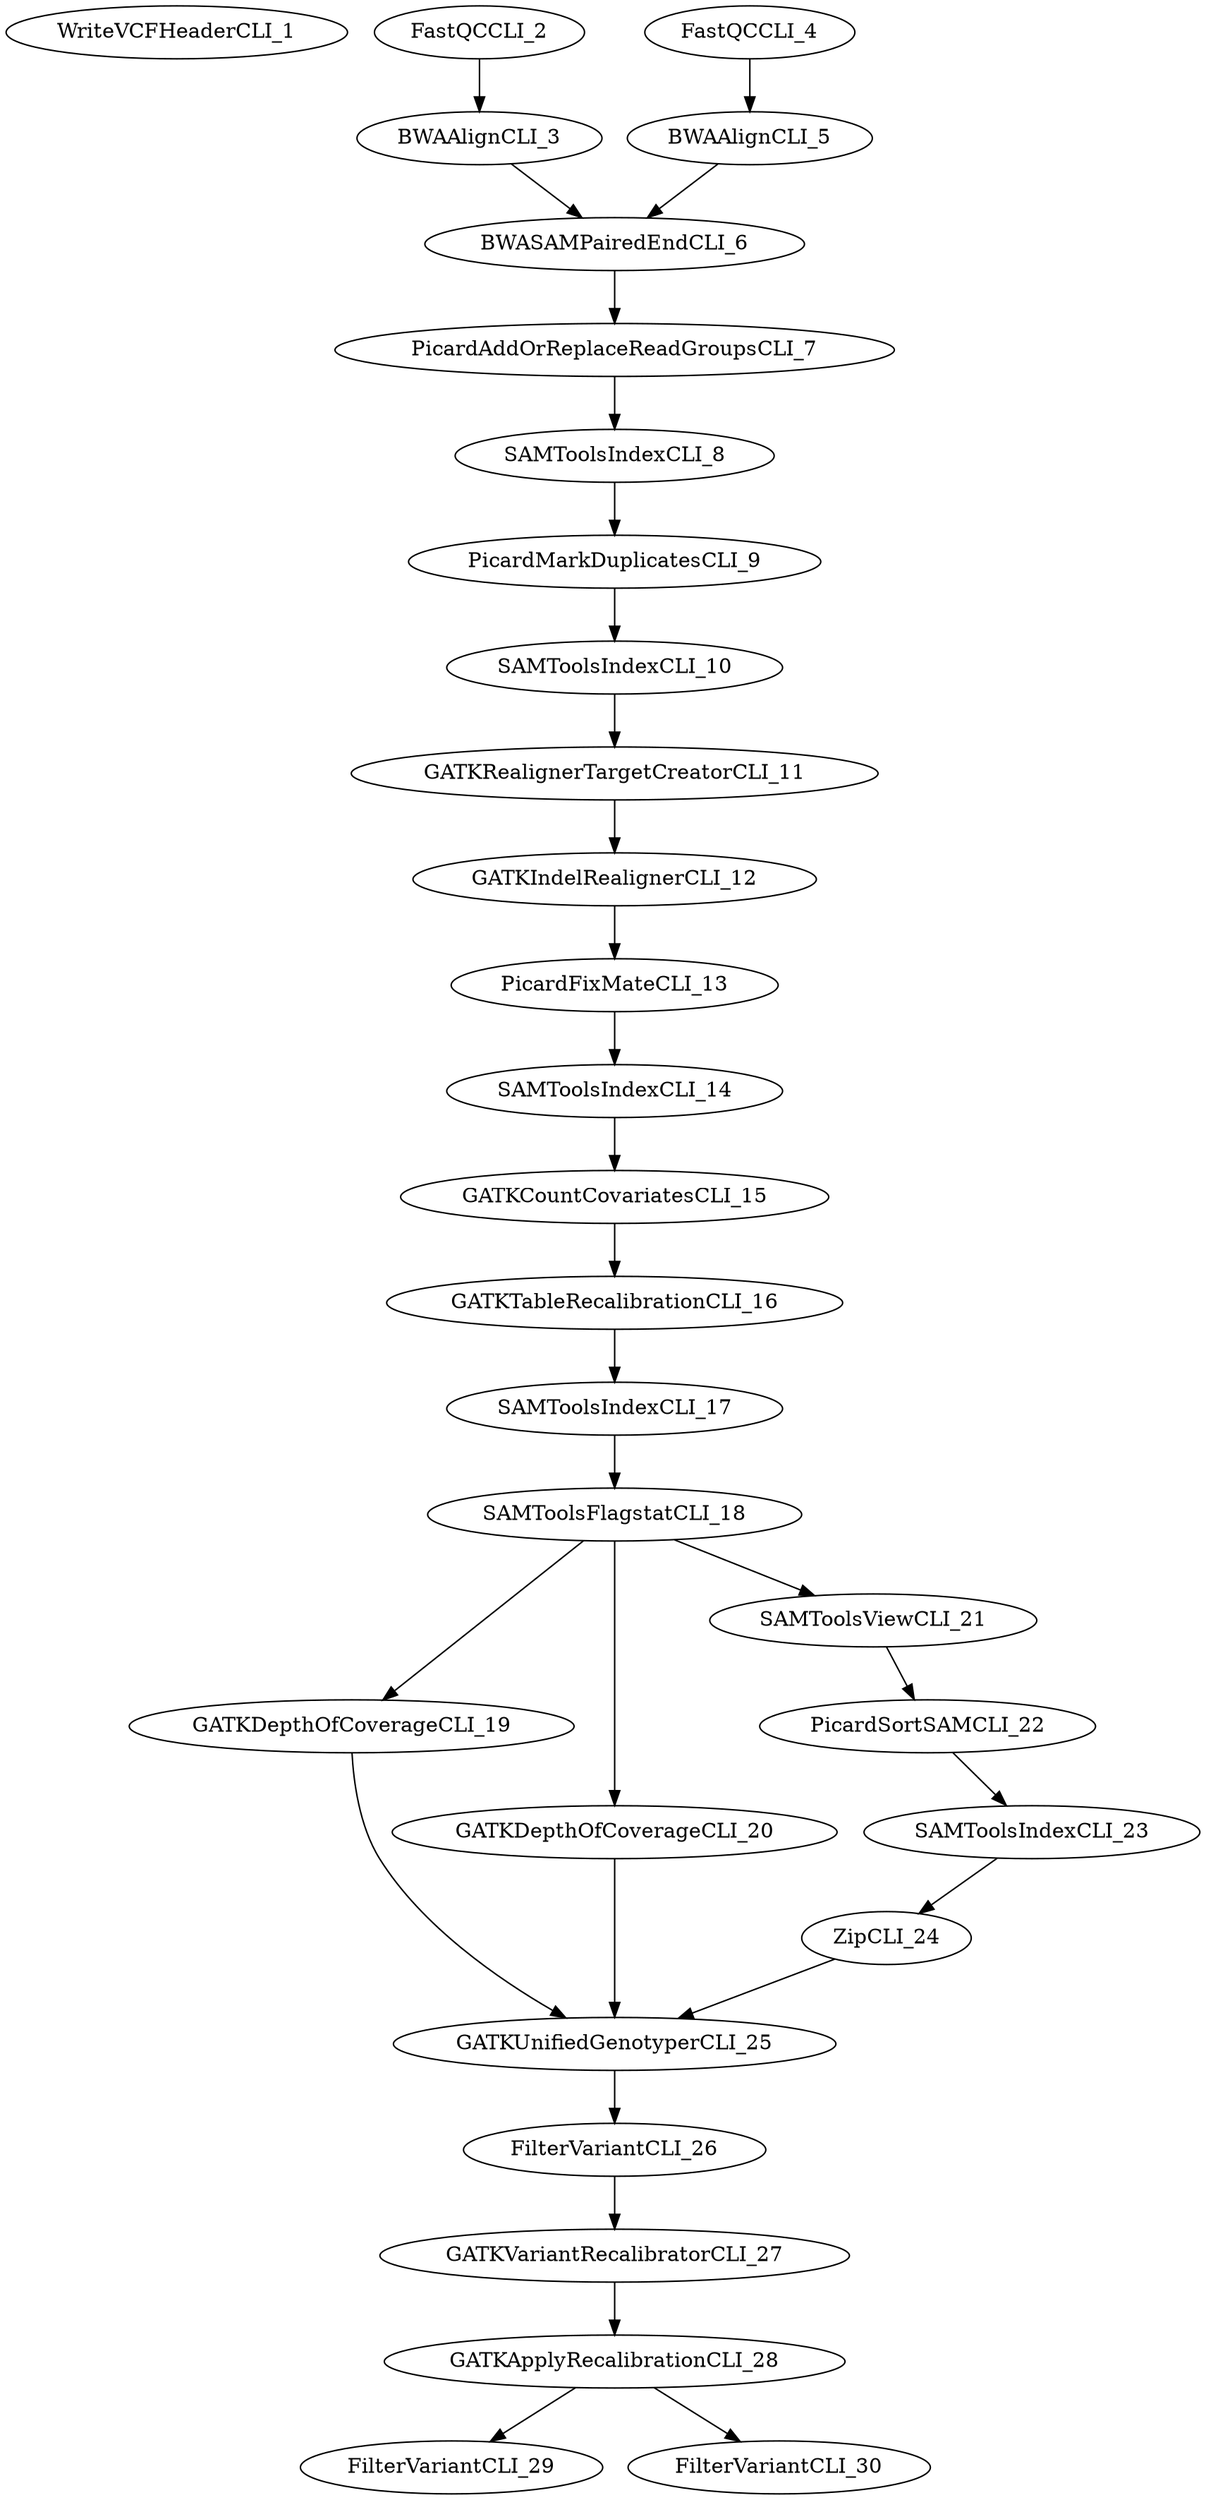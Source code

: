 digraph G {
  WriteVCFHeaderCLI_1 [ label="WriteVCFHeaderCLI_1" ];
  FastQCCLI_2 [ label="FastQCCLI_2" ];
  BWAAlignCLI_3 [ label="BWAAlignCLI_3" ];
  FastQCCLI_4 [ label="FastQCCLI_4" ];
  BWAAlignCLI_5 [ label="BWAAlignCLI_5" ];
  BWASAMPairedEndCLI_6 [ label="BWASAMPairedEndCLI_6" ];
  PicardAddOrReplaceReadGroupsCLI_7 [ label="PicardAddOrReplaceReadGroupsCLI_7" ];
  SAMToolsIndexCLI_8 [ label="SAMToolsIndexCLI_8" ];
  PicardMarkDuplicatesCLI_9 [ label="PicardMarkDuplicatesCLI_9" ];
  SAMToolsIndexCLI_10 [ label="SAMToolsIndexCLI_10" ];
  GATKRealignerTargetCreatorCLI_11 [ label="GATKRealignerTargetCreatorCLI_11" ];
  GATKIndelRealignerCLI_12 [ label="GATKIndelRealignerCLI_12" ];
  PicardFixMateCLI_13 [ label="PicardFixMateCLI_13" ];
  SAMToolsIndexCLI_14 [ label="SAMToolsIndexCLI_14" ];
  GATKCountCovariatesCLI_15 [ label="GATKCountCovariatesCLI_15" ];
  GATKTableRecalibrationCLI_16 [ label="GATKTableRecalibrationCLI_16" ];
  SAMToolsIndexCLI_17 [ label="SAMToolsIndexCLI_17" ];
  SAMToolsFlagstatCLI_18 [ label="SAMToolsFlagstatCLI_18" ];
  GATKDepthOfCoverageCLI_19 [ label="GATKDepthOfCoverageCLI_19" ];
  GATKDepthOfCoverageCLI_20 [ label="GATKDepthOfCoverageCLI_20" ];
  SAMToolsViewCLI_21 [ label="SAMToolsViewCLI_21" ];
  PicardSortSAMCLI_22 [ label="PicardSortSAMCLI_22" ];
  SAMToolsIndexCLI_23 [ label="SAMToolsIndexCLI_23" ];
  ZipCLI_24 [ label="ZipCLI_24" ];
  GATKUnifiedGenotyperCLI_25 [ label="GATKUnifiedGenotyperCLI_25" ];
  FilterVariantCLI_26 [ label="FilterVariantCLI_26" ];
  GATKVariantRecalibratorCLI_27 [ label="GATKVariantRecalibratorCLI_27" ];
  GATKApplyRecalibrationCLI_28 [ label="GATKApplyRecalibrationCLI_28" ];
  FilterVariantCLI_29 [ label="FilterVariantCLI_29" ];
  FilterVariantCLI_30 [ label="FilterVariantCLI_30" ];
  FastQCCLI_2 -> BWAAlignCLI_3;
  FastQCCLI_4 -> BWAAlignCLI_5;
  BWAAlignCLI_3 -> BWASAMPairedEndCLI_6;
  BWAAlignCLI_5 -> BWASAMPairedEndCLI_6;
  BWASAMPairedEndCLI_6 -> PicardAddOrReplaceReadGroupsCLI_7;
  PicardAddOrReplaceReadGroupsCLI_7 -> SAMToolsIndexCLI_8;
  SAMToolsIndexCLI_8 -> PicardMarkDuplicatesCLI_9;
  PicardMarkDuplicatesCLI_9 -> SAMToolsIndexCLI_10;
  SAMToolsIndexCLI_10 -> GATKRealignerTargetCreatorCLI_11;
  GATKRealignerTargetCreatorCLI_11 -> GATKIndelRealignerCLI_12;
  GATKIndelRealignerCLI_12 -> PicardFixMateCLI_13;
  PicardFixMateCLI_13 -> SAMToolsIndexCLI_14;
  SAMToolsIndexCLI_14 -> GATKCountCovariatesCLI_15;
  GATKCountCovariatesCLI_15 -> GATKTableRecalibrationCLI_16;
  GATKTableRecalibrationCLI_16 -> SAMToolsIndexCLI_17;
  SAMToolsIndexCLI_17 -> SAMToolsFlagstatCLI_18;
  SAMToolsFlagstatCLI_18 -> GATKDepthOfCoverageCLI_19;
  SAMToolsFlagstatCLI_18 -> GATKDepthOfCoverageCLI_20;
  SAMToolsFlagstatCLI_18 -> SAMToolsViewCLI_21;
  SAMToolsViewCLI_21 -> PicardSortSAMCLI_22;
  PicardSortSAMCLI_22 -> SAMToolsIndexCLI_23;
  SAMToolsIndexCLI_23 -> ZipCLI_24;
  GATKDepthOfCoverageCLI_19 -> GATKUnifiedGenotyperCLI_25;
  GATKDepthOfCoverageCLI_20 -> GATKUnifiedGenotyperCLI_25;
  ZipCLI_24 -> GATKUnifiedGenotyperCLI_25;
  GATKUnifiedGenotyperCLI_25 -> FilterVariantCLI_26;
  FilterVariantCLI_26 -> GATKVariantRecalibratorCLI_27;
  GATKVariantRecalibratorCLI_27 -> GATKApplyRecalibrationCLI_28;
  GATKApplyRecalibrationCLI_28 -> FilterVariantCLI_29;
  GATKApplyRecalibrationCLI_28 -> FilterVariantCLI_30;
}
